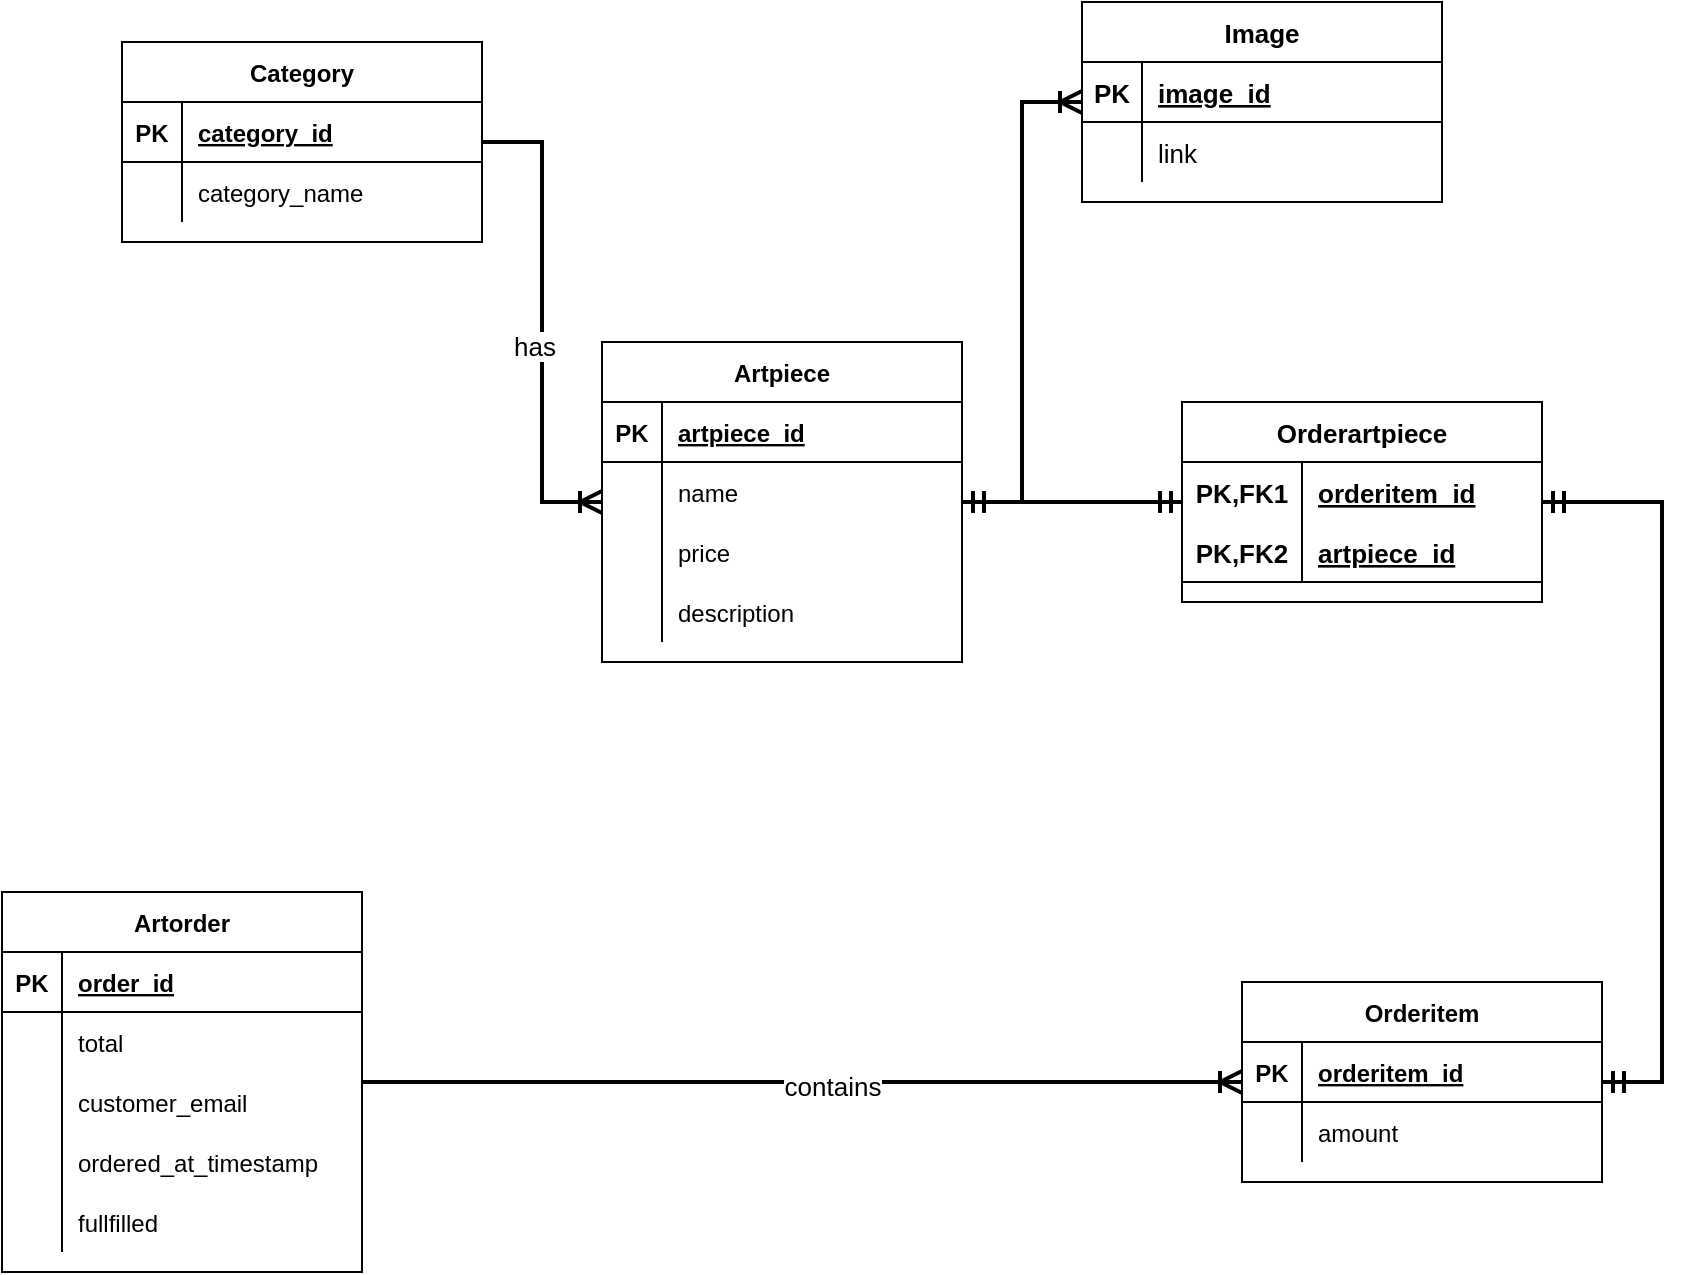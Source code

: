 <mxfile version="20.0.4" type="device"><diagram name="Page-1" id="efa7a0a1-bf9b-a30e-e6df-94a7791c09e9"><mxGraphModel dx="1422" dy="896" grid="1" gridSize="10" guides="1" tooltips="1" connect="1" arrows="1" fold="1" page="1" pageScale="1" pageWidth="1169" pageHeight="827" background="#FFFFFF" math="0" shadow="0"><root><mxCell id="0"/><mxCell id="1" parent="0"/><mxCell id="cXMem9zXz8jMGtScgzp7-196" value="Artpiece" style="shape=table;startSize=30;container=1;collapsible=1;childLayout=tableLayout;fixedRows=1;rowLines=0;fontStyle=1;align=center;resizeLast=1;" vertex="1" parent="1"><mxGeometry x="340" y="210" width="180" height="160" as="geometry"/></mxCell><mxCell id="cXMem9zXz8jMGtScgzp7-197" value="" style="shape=tableRow;horizontal=0;startSize=0;swimlaneHead=0;swimlaneBody=0;fillColor=none;collapsible=0;dropTarget=0;points=[[0,0.5],[1,0.5]];portConstraint=eastwest;top=0;left=0;right=0;bottom=1;" vertex="1" parent="cXMem9zXz8jMGtScgzp7-196"><mxGeometry y="30" width="180" height="30" as="geometry"/></mxCell><mxCell id="cXMem9zXz8jMGtScgzp7-198" value="PK" style="shape=partialRectangle;connectable=0;fillColor=none;top=0;left=0;bottom=0;right=0;fontStyle=1;overflow=hidden;" vertex="1" parent="cXMem9zXz8jMGtScgzp7-197"><mxGeometry width="30" height="30" as="geometry"><mxRectangle width="30" height="30" as="alternateBounds"/></mxGeometry></mxCell><mxCell id="cXMem9zXz8jMGtScgzp7-199" value="artpiece_id" style="shape=partialRectangle;connectable=0;fillColor=none;top=0;left=0;bottom=0;right=0;align=left;spacingLeft=6;fontStyle=5;overflow=hidden;" vertex="1" parent="cXMem9zXz8jMGtScgzp7-197"><mxGeometry x="30" width="150" height="30" as="geometry"><mxRectangle width="150" height="30" as="alternateBounds"/></mxGeometry></mxCell><mxCell id="cXMem9zXz8jMGtScgzp7-200" value="" style="shape=tableRow;horizontal=0;startSize=0;swimlaneHead=0;swimlaneBody=0;fillColor=none;collapsible=0;dropTarget=0;points=[[0,0.5],[1,0.5]];portConstraint=eastwest;top=0;left=0;right=0;bottom=0;" vertex="1" parent="cXMem9zXz8jMGtScgzp7-196"><mxGeometry y="60" width="180" height="30" as="geometry"/></mxCell><mxCell id="cXMem9zXz8jMGtScgzp7-201" value="" style="shape=partialRectangle;connectable=0;fillColor=none;top=0;left=0;bottom=0;right=0;editable=1;overflow=hidden;" vertex="1" parent="cXMem9zXz8jMGtScgzp7-200"><mxGeometry width="30" height="30" as="geometry"><mxRectangle width="30" height="30" as="alternateBounds"/></mxGeometry></mxCell><mxCell id="cXMem9zXz8jMGtScgzp7-202" value="name" style="shape=partialRectangle;connectable=0;fillColor=none;top=0;left=0;bottom=0;right=0;align=left;spacingLeft=6;overflow=hidden;" vertex="1" parent="cXMem9zXz8jMGtScgzp7-200"><mxGeometry x="30" width="150" height="30" as="geometry"><mxRectangle width="150" height="30" as="alternateBounds"/></mxGeometry></mxCell><mxCell id="cXMem9zXz8jMGtScgzp7-203" value="" style="shape=tableRow;horizontal=0;startSize=0;swimlaneHead=0;swimlaneBody=0;fillColor=none;collapsible=0;dropTarget=0;points=[[0,0.5],[1,0.5]];portConstraint=eastwest;top=0;left=0;right=0;bottom=0;" vertex="1" parent="cXMem9zXz8jMGtScgzp7-196"><mxGeometry y="90" width="180" height="30" as="geometry"/></mxCell><mxCell id="cXMem9zXz8jMGtScgzp7-204" value="" style="shape=partialRectangle;connectable=0;fillColor=none;top=0;left=0;bottom=0;right=0;editable=1;overflow=hidden;" vertex="1" parent="cXMem9zXz8jMGtScgzp7-203"><mxGeometry width="30" height="30" as="geometry"><mxRectangle width="30" height="30" as="alternateBounds"/></mxGeometry></mxCell><mxCell id="cXMem9zXz8jMGtScgzp7-205" value="price" style="shape=partialRectangle;connectable=0;fillColor=none;top=0;left=0;bottom=0;right=0;align=left;spacingLeft=6;overflow=hidden;" vertex="1" parent="cXMem9zXz8jMGtScgzp7-203"><mxGeometry x="30" width="150" height="30" as="geometry"><mxRectangle width="150" height="30" as="alternateBounds"/></mxGeometry></mxCell><mxCell id="cXMem9zXz8jMGtScgzp7-251" value="" style="shape=tableRow;horizontal=0;startSize=0;swimlaneHead=0;swimlaneBody=0;fillColor=none;collapsible=0;dropTarget=0;points=[[0,0.5],[1,0.5]];portConstraint=eastwest;top=0;left=0;right=0;bottom=0;" vertex="1" parent="cXMem9zXz8jMGtScgzp7-196"><mxGeometry y="120" width="180" height="30" as="geometry"/></mxCell><mxCell id="cXMem9zXz8jMGtScgzp7-252" value="" style="shape=partialRectangle;connectable=0;fillColor=none;top=0;left=0;bottom=0;right=0;editable=1;overflow=hidden;" vertex="1" parent="cXMem9zXz8jMGtScgzp7-251"><mxGeometry width="30" height="30" as="geometry"><mxRectangle width="30" height="30" as="alternateBounds"/></mxGeometry></mxCell><mxCell id="cXMem9zXz8jMGtScgzp7-253" value="description" style="shape=partialRectangle;connectable=0;fillColor=none;top=0;left=0;bottom=0;right=0;align=left;spacingLeft=6;overflow=hidden;" vertex="1" parent="cXMem9zXz8jMGtScgzp7-251"><mxGeometry x="30" width="150" height="30" as="geometry"><mxRectangle width="150" height="30" as="alternateBounds"/></mxGeometry></mxCell><mxCell id="cXMem9zXz8jMGtScgzp7-209" value="Category" style="shape=table;startSize=30;container=1;collapsible=1;childLayout=tableLayout;fixedRows=1;rowLines=0;fontStyle=1;align=center;resizeLast=1;" vertex="1" parent="1"><mxGeometry x="100" y="60" width="180" height="100" as="geometry"/></mxCell><mxCell id="cXMem9zXz8jMGtScgzp7-210" value="" style="shape=tableRow;horizontal=0;startSize=0;swimlaneHead=0;swimlaneBody=0;fillColor=none;collapsible=0;dropTarget=0;points=[[0,0.5],[1,0.5]];portConstraint=eastwest;top=0;left=0;right=0;bottom=1;" vertex="1" parent="cXMem9zXz8jMGtScgzp7-209"><mxGeometry y="30" width="180" height="30" as="geometry"/></mxCell><mxCell id="cXMem9zXz8jMGtScgzp7-211" value="PK" style="shape=partialRectangle;connectable=0;fillColor=none;top=0;left=0;bottom=0;right=0;fontStyle=1;overflow=hidden;" vertex="1" parent="cXMem9zXz8jMGtScgzp7-210"><mxGeometry width="30" height="30" as="geometry"><mxRectangle width="30" height="30" as="alternateBounds"/></mxGeometry></mxCell><mxCell id="cXMem9zXz8jMGtScgzp7-212" value="category_id" style="shape=partialRectangle;connectable=0;fillColor=none;top=0;left=0;bottom=0;right=0;align=left;spacingLeft=6;fontStyle=5;overflow=hidden;" vertex="1" parent="cXMem9zXz8jMGtScgzp7-210"><mxGeometry x="30" width="150" height="30" as="geometry"><mxRectangle width="150" height="30" as="alternateBounds"/></mxGeometry></mxCell><mxCell id="cXMem9zXz8jMGtScgzp7-213" value="" style="shape=tableRow;horizontal=0;startSize=0;swimlaneHead=0;swimlaneBody=0;fillColor=none;collapsible=0;dropTarget=0;points=[[0,0.5],[1,0.5]];portConstraint=eastwest;top=0;left=0;right=0;bottom=0;" vertex="1" parent="cXMem9zXz8jMGtScgzp7-209"><mxGeometry y="60" width="180" height="30" as="geometry"/></mxCell><mxCell id="cXMem9zXz8jMGtScgzp7-214" value="" style="shape=partialRectangle;connectable=0;fillColor=none;top=0;left=0;bottom=0;right=0;editable=1;overflow=hidden;" vertex="1" parent="cXMem9zXz8jMGtScgzp7-213"><mxGeometry width="30" height="30" as="geometry"><mxRectangle width="30" height="30" as="alternateBounds"/></mxGeometry></mxCell><mxCell id="cXMem9zXz8jMGtScgzp7-215" value="category_name" style="shape=partialRectangle;connectable=0;fillColor=none;top=0;left=0;bottom=0;right=0;align=left;spacingLeft=6;overflow=hidden;" vertex="1" parent="cXMem9zXz8jMGtScgzp7-213"><mxGeometry x="30" width="150" height="30" as="geometry"><mxRectangle width="150" height="30" as="alternateBounds"/></mxGeometry></mxCell><mxCell id="cXMem9zXz8jMGtScgzp7-222" value="Artorder" style="shape=table;startSize=30;container=1;collapsible=1;childLayout=tableLayout;fixedRows=1;rowLines=0;fontStyle=1;align=center;resizeLast=1;" vertex="1" parent="1"><mxGeometry x="40" y="485" width="180" height="190" as="geometry"/></mxCell><mxCell id="cXMem9zXz8jMGtScgzp7-223" value="" style="shape=tableRow;horizontal=0;startSize=0;swimlaneHead=0;swimlaneBody=0;fillColor=none;collapsible=0;dropTarget=0;points=[[0,0.5],[1,0.5]];portConstraint=eastwest;top=0;left=0;right=0;bottom=1;" vertex="1" parent="cXMem9zXz8jMGtScgzp7-222"><mxGeometry y="30" width="180" height="30" as="geometry"/></mxCell><mxCell id="cXMem9zXz8jMGtScgzp7-224" value="PK" style="shape=partialRectangle;connectable=0;fillColor=none;top=0;left=0;bottom=0;right=0;fontStyle=1;overflow=hidden;" vertex="1" parent="cXMem9zXz8jMGtScgzp7-223"><mxGeometry width="30" height="30" as="geometry"><mxRectangle width="30" height="30" as="alternateBounds"/></mxGeometry></mxCell><mxCell id="cXMem9zXz8jMGtScgzp7-225" value="order_id" style="shape=partialRectangle;connectable=0;fillColor=none;top=0;left=0;bottom=0;right=0;align=left;spacingLeft=6;fontStyle=5;overflow=hidden;" vertex="1" parent="cXMem9zXz8jMGtScgzp7-223"><mxGeometry x="30" width="150" height="30" as="geometry"><mxRectangle width="150" height="30" as="alternateBounds"/></mxGeometry></mxCell><mxCell id="cXMem9zXz8jMGtScgzp7-226" value="" style="shape=tableRow;horizontal=0;startSize=0;swimlaneHead=0;swimlaneBody=0;fillColor=none;collapsible=0;dropTarget=0;points=[[0,0.5],[1,0.5]];portConstraint=eastwest;top=0;left=0;right=0;bottom=0;" vertex="1" parent="cXMem9zXz8jMGtScgzp7-222"><mxGeometry y="60" width="180" height="30" as="geometry"/></mxCell><mxCell id="cXMem9zXz8jMGtScgzp7-227" value="" style="shape=partialRectangle;connectable=0;fillColor=none;top=0;left=0;bottom=0;right=0;editable=1;overflow=hidden;" vertex="1" parent="cXMem9zXz8jMGtScgzp7-226"><mxGeometry width="30" height="30" as="geometry"><mxRectangle width="30" height="30" as="alternateBounds"/></mxGeometry></mxCell><mxCell id="cXMem9zXz8jMGtScgzp7-228" value="total" style="shape=partialRectangle;connectable=0;fillColor=none;top=0;left=0;bottom=0;right=0;align=left;spacingLeft=6;overflow=hidden;" vertex="1" parent="cXMem9zXz8jMGtScgzp7-226"><mxGeometry x="30" width="150" height="30" as="geometry"><mxRectangle width="150" height="30" as="alternateBounds"/></mxGeometry></mxCell><mxCell id="cXMem9zXz8jMGtScgzp7-229" value="" style="shape=tableRow;horizontal=0;startSize=0;swimlaneHead=0;swimlaneBody=0;fillColor=none;collapsible=0;dropTarget=0;points=[[0,0.5],[1,0.5]];portConstraint=eastwest;top=0;left=0;right=0;bottom=0;" vertex="1" parent="cXMem9zXz8jMGtScgzp7-222"><mxGeometry y="90" width="180" height="30" as="geometry"/></mxCell><mxCell id="cXMem9zXz8jMGtScgzp7-230" value="" style="shape=partialRectangle;connectable=0;fillColor=none;top=0;left=0;bottom=0;right=0;editable=1;overflow=hidden;" vertex="1" parent="cXMem9zXz8jMGtScgzp7-229"><mxGeometry width="30" height="30" as="geometry"><mxRectangle width="30" height="30" as="alternateBounds"/></mxGeometry></mxCell><mxCell id="cXMem9zXz8jMGtScgzp7-231" value="customer_email" style="shape=partialRectangle;connectable=0;fillColor=none;top=0;left=0;bottom=0;right=0;align=left;spacingLeft=6;overflow=hidden;" vertex="1" parent="cXMem9zXz8jMGtScgzp7-229"><mxGeometry x="30" width="150" height="30" as="geometry"><mxRectangle width="150" height="30" as="alternateBounds"/></mxGeometry></mxCell><mxCell id="cXMem9zXz8jMGtScgzp7-232" value="" style="shape=tableRow;horizontal=0;startSize=0;swimlaneHead=0;swimlaneBody=0;fillColor=none;collapsible=0;dropTarget=0;points=[[0,0.5],[1,0.5]];portConstraint=eastwest;top=0;left=0;right=0;bottom=0;" vertex="1" parent="cXMem9zXz8jMGtScgzp7-222"><mxGeometry y="120" width="180" height="30" as="geometry"/></mxCell><mxCell id="cXMem9zXz8jMGtScgzp7-233" value="" style="shape=partialRectangle;connectable=0;fillColor=none;top=0;left=0;bottom=0;right=0;editable=1;overflow=hidden;" vertex="1" parent="cXMem9zXz8jMGtScgzp7-232"><mxGeometry width="30" height="30" as="geometry"><mxRectangle width="30" height="30" as="alternateBounds"/></mxGeometry></mxCell><mxCell id="cXMem9zXz8jMGtScgzp7-234" value="ordered_at_timestamp" style="shape=partialRectangle;connectable=0;fillColor=none;top=0;left=0;bottom=0;right=0;align=left;spacingLeft=6;overflow=hidden;" vertex="1" parent="cXMem9zXz8jMGtScgzp7-232"><mxGeometry x="30" width="150" height="30" as="geometry"><mxRectangle width="150" height="30" as="alternateBounds"/></mxGeometry></mxCell><mxCell id="cXMem9zXz8jMGtScgzp7-248" value="" style="shape=tableRow;horizontal=0;startSize=0;swimlaneHead=0;swimlaneBody=0;fillColor=none;collapsible=0;dropTarget=0;points=[[0,0.5],[1,0.5]];portConstraint=eastwest;top=0;left=0;right=0;bottom=0;" vertex="1" parent="cXMem9zXz8jMGtScgzp7-222"><mxGeometry y="150" width="180" height="30" as="geometry"/></mxCell><mxCell id="cXMem9zXz8jMGtScgzp7-249" value="" style="shape=partialRectangle;connectable=0;fillColor=none;top=0;left=0;bottom=0;right=0;editable=1;overflow=hidden;" vertex="1" parent="cXMem9zXz8jMGtScgzp7-248"><mxGeometry width="30" height="30" as="geometry"><mxRectangle width="30" height="30" as="alternateBounds"/></mxGeometry></mxCell><mxCell id="cXMem9zXz8jMGtScgzp7-250" value="fullfilled" style="shape=partialRectangle;connectable=0;fillColor=none;top=0;left=0;bottom=0;right=0;align=left;spacingLeft=6;overflow=hidden;" vertex="1" parent="cXMem9zXz8jMGtScgzp7-248"><mxGeometry x="30" width="150" height="30" as="geometry"><mxRectangle width="150" height="30" as="alternateBounds"/></mxGeometry></mxCell><mxCell id="cXMem9zXz8jMGtScgzp7-235" value="Orderitem" style="shape=table;startSize=30;container=1;collapsible=1;childLayout=tableLayout;fixedRows=1;rowLines=0;fontStyle=1;align=center;resizeLast=1;" vertex="1" parent="1"><mxGeometry x="660" y="530" width="180" height="100" as="geometry"/></mxCell><mxCell id="cXMem9zXz8jMGtScgzp7-236" value="" style="shape=tableRow;horizontal=0;startSize=0;swimlaneHead=0;swimlaneBody=0;fillColor=none;collapsible=0;dropTarget=0;points=[[0,0.5],[1,0.5]];portConstraint=eastwest;top=0;left=0;right=0;bottom=1;" vertex="1" parent="cXMem9zXz8jMGtScgzp7-235"><mxGeometry y="30" width="180" height="30" as="geometry"/></mxCell><mxCell id="cXMem9zXz8jMGtScgzp7-237" value="PK" style="shape=partialRectangle;connectable=0;fillColor=none;top=0;left=0;bottom=0;right=0;fontStyle=1;overflow=hidden;" vertex="1" parent="cXMem9zXz8jMGtScgzp7-236"><mxGeometry width="30" height="30" as="geometry"><mxRectangle width="30" height="30" as="alternateBounds"/></mxGeometry></mxCell><mxCell id="cXMem9zXz8jMGtScgzp7-238" value="orderitem_id" style="shape=partialRectangle;connectable=0;fillColor=none;top=0;left=0;bottom=0;right=0;align=left;spacingLeft=6;fontStyle=5;overflow=hidden;" vertex="1" parent="cXMem9zXz8jMGtScgzp7-236"><mxGeometry x="30" width="150" height="30" as="geometry"><mxRectangle width="150" height="30" as="alternateBounds"/></mxGeometry></mxCell><mxCell id="cXMem9zXz8jMGtScgzp7-239" value="" style="shape=tableRow;horizontal=0;startSize=0;swimlaneHead=0;swimlaneBody=0;fillColor=none;collapsible=0;dropTarget=0;points=[[0,0.5],[1,0.5]];portConstraint=eastwest;top=0;left=0;right=0;bottom=0;" vertex="1" parent="cXMem9zXz8jMGtScgzp7-235"><mxGeometry y="60" width="180" height="30" as="geometry"/></mxCell><mxCell id="cXMem9zXz8jMGtScgzp7-240" value="" style="shape=partialRectangle;connectable=0;fillColor=none;top=0;left=0;bottom=0;right=0;editable=1;overflow=hidden;" vertex="1" parent="cXMem9zXz8jMGtScgzp7-239"><mxGeometry width="30" height="30" as="geometry"><mxRectangle width="30" height="30" as="alternateBounds"/></mxGeometry></mxCell><mxCell id="cXMem9zXz8jMGtScgzp7-241" value="amount   " style="shape=partialRectangle;connectable=0;fillColor=none;top=0;left=0;bottom=0;right=0;align=left;spacingLeft=6;overflow=hidden;" vertex="1" parent="cXMem9zXz8jMGtScgzp7-239"><mxGeometry x="30" width="150" height="30" as="geometry"><mxRectangle width="150" height="30" as="alternateBounds"/></mxGeometry></mxCell><mxCell id="cXMem9zXz8jMGtScgzp7-257" value="" style="edgeStyle=entityRelationEdgeStyle;fontSize=12;html=1;endArrow=ERoneToMany;rounded=0;endSize=8;startSize=8;strokeWidth=2;" edge="1" parent="1" source="cXMem9zXz8jMGtScgzp7-222" target="cXMem9zXz8jMGtScgzp7-235"><mxGeometry width="100" height="100" relative="1" as="geometry"><mxPoint x="350" y="680" as="sourcePoint"/><mxPoint x="400" y="420" as="targetPoint"/></mxGeometry></mxCell><mxCell id="cXMem9zXz8jMGtScgzp7-258" value="&lt;font style=&quot;font-size: 13px;&quot;&gt;contains&lt;/font&gt;" style="edgeLabel;html=1;align=center;verticalAlign=middle;resizable=0;points=[];" vertex="1" connectable="0" parent="cXMem9zXz8jMGtScgzp7-257"><mxGeometry x="0.069" y="-2" relative="1" as="geometry"><mxPoint as="offset"/></mxGeometry></mxCell><mxCell id="cXMem9zXz8jMGtScgzp7-259" value="" style="edgeStyle=entityRelationEdgeStyle;fontSize=12;html=1;endArrow=ERoneToMany;rounded=0;startSize=8;endSize=8;strokeWidth=2;" edge="1" parent="1" source="cXMem9zXz8jMGtScgzp7-209" target="cXMem9zXz8jMGtScgzp7-196"><mxGeometry width="100" height="100" relative="1" as="geometry"><mxPoint x="390" y="290" as="sourcePoint"/><mxPoint x="490" y="190" as="targetPoint"/></mxGeometry></mxCell><mxCell id="cXMem9zXz8jMGtScgzp7-260" value="has" style="edgeLabel;html=1;align=center;verticalAlign=middle;resizable=0;points=[];fontSize=13;" vertex="1" connectable="0" parent="cXMem9zXz8jMGtScgzp7-259"><mxGeometry x="0.097" y="-3" relative="1" as="geometry"><mxPoint x="-1" as="offset"/></mxGeometry></mxCell><mxCell id="cXMem9zXz8jMGtScgzp7-263" value="Orderartpiece" style="shape=table;startSize=30;container=1;collapsible=1;childLayout=tableLayout;fixedRows=1;rowLines=0;fontStyle=1;align=center;resizeLast=1;fontSize=13;" vertex="1" parent="1"><mxGeometry x="630" y="240" width="180" height="100" as="geometry"/></mxCell><mxCell id="cXMem9zXz8jMGtScgzp7-264" value="" style="shape=tableRow;horizontal=0;startSize=0;swimlaneHead=0;swimlaneBody=0;fillColor=none;collapsible=0;dropTarget=0;points=[[0,0.5],[1,0.5]];portConstraint=eastwest;top=0;left=0;right=0;bottom=0;fontSize=13;" vertex="1" parent="cXMem9zXz8jMGtScgzp7-263"><mxGeometry y="30" width="180" height="30" as="geometry"/></mxCell><mxCell id="cXMem9zXz8jMGtScgzp7-265" value="PK,FK1" style="shape=partialRectangle;connectable=0;fillColor=none;top=0;left=0;bottom=0;right=0;fontStyle=1;overflow=hidden;fontSize=13;" vertex="1" parent="cXMem9zXz8jMGtScgzp7-264"><mxGeometry width="60" height="30" as="geometry"><mxRectangle width="60" height="30" as="alternateBounds"/></mxGeometry></mxCell><mxCell id="cXMem9zXz8jMGtScgzp7-266" value="orderitem_id" style="shape=partialRectangle;connectable=0;fillColor=none;top=0;left=0;bottom=0;right=0;align=left;spacingLeft=6;fontStyle=5;overflow=hidden;fontSize=13;" vertex="1" parent="cXMem9zXz8jMGtScgzp7-264"><mxGeometry x="60" width="120" height="30" as="geometry"><mxRectangle width="120" height="30" as="alternateBounds"/></mxGeometry></mxCell><mxCell id="cXMem9zXz8jMGtScgzp7-267" value="" style="shape=tableRow;horizontal=0;startSize=0;swimlaneHead=0;swimlaneBody=0;fillColor=none;collapsible=0;dropTarget=0;points=[[0,0.5],[1,0.5]];portConstraint=eastwest;top=0;left=0;right=0;bottom=1;fontSize=13;" vertex="1" parent="cXMem9zXz8jMGtScgzp7-263"><mxGeometry y="60" width="180" height="30" as="geometry"/></mxCell><mxCell id="cXMem9zXz8jMGtScgzp7-268" value="PK,FK2" style="shape=partialRectangle;connectable=0;fillColor=none;top=0;left=0;bottom=0;right=0;fontStyle=1;overflow=hidden;fontSize=13;" vertex="1" parent="cXMem9zXz8jMGtScgzp7-267"><mxGeometry width="60" height="30" as="geometry"><mxRectangle width="60" height="30" as="alternateBounds"/></mxGeometry></mxCell><mxCell id="cXMem9zXz8jMGtScgzp7-269" value="artpiece_id" style="shape=partialRectangle;connectable=0;fillColor=none;top=0;left=0;bottom=0;right=0;align=left;spacingLeft=6;fontStyle=5;overflow=hidden;fontSize=13;" vertex="1" parent="cXMem9zXz8jMGtScgzp7-267"><mxGeometry x="60" width="120" height="30" as="geometry"><mxRectangle width="120" height="30" as="alternateBounds"/></mxGeometry></mxCell><mxCell id="cXMem9zXz8jMGtScgzp7-276" value="" style="edgeStyle=entityRelationEdgeStyle;fontSize=12;html=1;endArrow=ERmandOne;startArrow=ERmandOne;rounded=0;startSize=8;endSize=8;strokeWidth=2;" edge="1" parent="1" source="cXMem9zXz8jMGtScgzp7-196" target="cXMem9zXz8jMGtScgzp7-263"><mxGeometry width="100" height="100" relative="1" as="geometry"><mxPoint x="880" y="240" as="sourcePoint"/><mxPoint x="980" y="140" as="targetPoint"/></mxGeometry></mxCell><mxCell id="cXMem9zXz8jMGtScgzp7-277" value="" style="edgeStyle=entityRelationEdgeStyle;fontSize=12;html=1;endArrow=ERmandOne;startArrow=ERmandOne;rounded=0;startSize=8;endSize=8;strokeWidth=2;" edge="1" parent="1" source="cXMem9zXz8jMGtScgzp7-235" target="cXMem9zXz8jMGtScgzp7-263"><mxGeometry width="100" height="100" relative="1" as="geometry"><mxPoint x="560" y="410" as="sourcePoint"/><mxPoint x="660" y="310" as="targetPoint"/></mxGeometry></mxCell><mxCell id="cXMem9zXz8jMGtScgzp7-278" value="Image" style="shape=table;startSize=30;container=1;collapsible=1;childLayout=tableLayout;fixedRows=1;rowLines=0;fontStyle=1;align=center;resizeLast=1;fontSize=13;" vertex="1" parent="1"><mxGeometry x="580" y="40" width="180" height="100" as="geometry"/></mxCell><mxCell id="cXMem9zXz8jMGtScgzp7-279" value="" style="shape=tableRow;horizontal=0;startSize=0;swimlaneHead=0;swimlaneBody=0;fillColor=none;collapsible=0;dropTarget=0;points=[[0,0.5],[1,0.5]];portConstraint=eastwest;top=0;left=0;right=0;bottom=1;fontSize=13;" vertex="1" parent="cXMem9zXz8jMGtScgzp7-278"><mxGeometry y="30" width="180" height="30" as="geometry"/></mxCell><mxCell id="cXMem9zXz8jMGtScgzp7-280" value="PK" style="shape=partialRectangle;connectable=0;fillColor=none;top=0;left=0;bottom=0;right=0;fontStyle=1;overflow=hidden;fontSize=13;" vertex="1" parent="cXMem9zXz8jMGtScgzp7-279"><mxGeometry width="30" height="30" as="geometry"><mxRectangle width="30" height="30" as="alternateBounds"/></mxGeometry></mxCell><mxCell id="cXMem9zXz8jMGtScgzp7-281" value="image_id" style="shape=partialRectangle;connectable=0;fillColor=none;top=0;left=0;bottom=0;right=0;align=left;spacingLeft=6;fontStyle=5;overflow=hidden;fontSize=13;" vertex="1" parent="cXMem9zXz8jMGtScgzp7-279"><mxGeometry x="30" width="150" height="30" as="geometry"><mxRectangle width="150" height="30" as="alternateBounds"/></mxGeometry></mxCell><mxCell id="cXMem9zXz8jMGtScgzp7-282" value="" style="shape=tableRow;horizontal=0;startSize=0;swimlaneHead=0;swimlaneBody=0;fillColor=none;collapsible=0;dropTarget=0;points=[[0,0.5],[1,0.5]];portConstraint=eastwest;top=0;left=0;right=0;bottom=0;fontSize=13;" vertex="1" parent="cXMem9zXz8jMGtScgzp7-278"><mxGeometry y="60" width="180" height="30" as="geometry"/></mxCell><mxCell id="cXMem9zXz8jMGtScgzp7-283" value="" style="shape=partialRectangle;connectable=0;fillColor=none;top=0;left=0;bottom=0;right=0;editable=1;overflow=hidden;fontSize=13;" vertex="1" parent="cXMem9zXz8jMGtScgzp7-282"><mxGeometry width="30" height="30" as="geometry"><mxRectangle width="30" height="30" as="alternateBounds"/></mxGeometry></mxCell><mxCell id="cXMem9zXz8jMGtScgzp7-284" value="link" style="shape=partialRectangle;connectable=0;fillColor=none;top=0;left=0;bottom=0;right=0;align=left;spacingLeft=6;overflow=hidden;fontSize=13;" vertex="1" parent="cXMem9zXz8jMGtScgzp7-282"><mxGeometry x="30" width="150" height="30" as="geometry"><mxRectangle width="150" height="30" as="alternateBounds"/></mxGeometry></mxCell><mxCell id="cXMem9zXz8jMGtScgzp7-306" value="" style="edgeStyle=entityRelationEdgeStyle;fontSize=12;html=1;endArrow=ERoneToMany;rounded=0;startSize=8;endSize=8;strokeWidth=2;" edge="1" parent="1" source="cXMem9zXz8jMGtScgzp7-196" target="cXMem9zXz8jMGtScgzp7-278"><mxGeometry width="100" height="100" relative="1" as="geometry"><mxPoint x="350" y="390" as="sourcePoint"/><mxPoint x="450" y="290" as="targetPoint"/></mxGeometry></mxCell></root></mxGraphModel></diagram></mxfile>